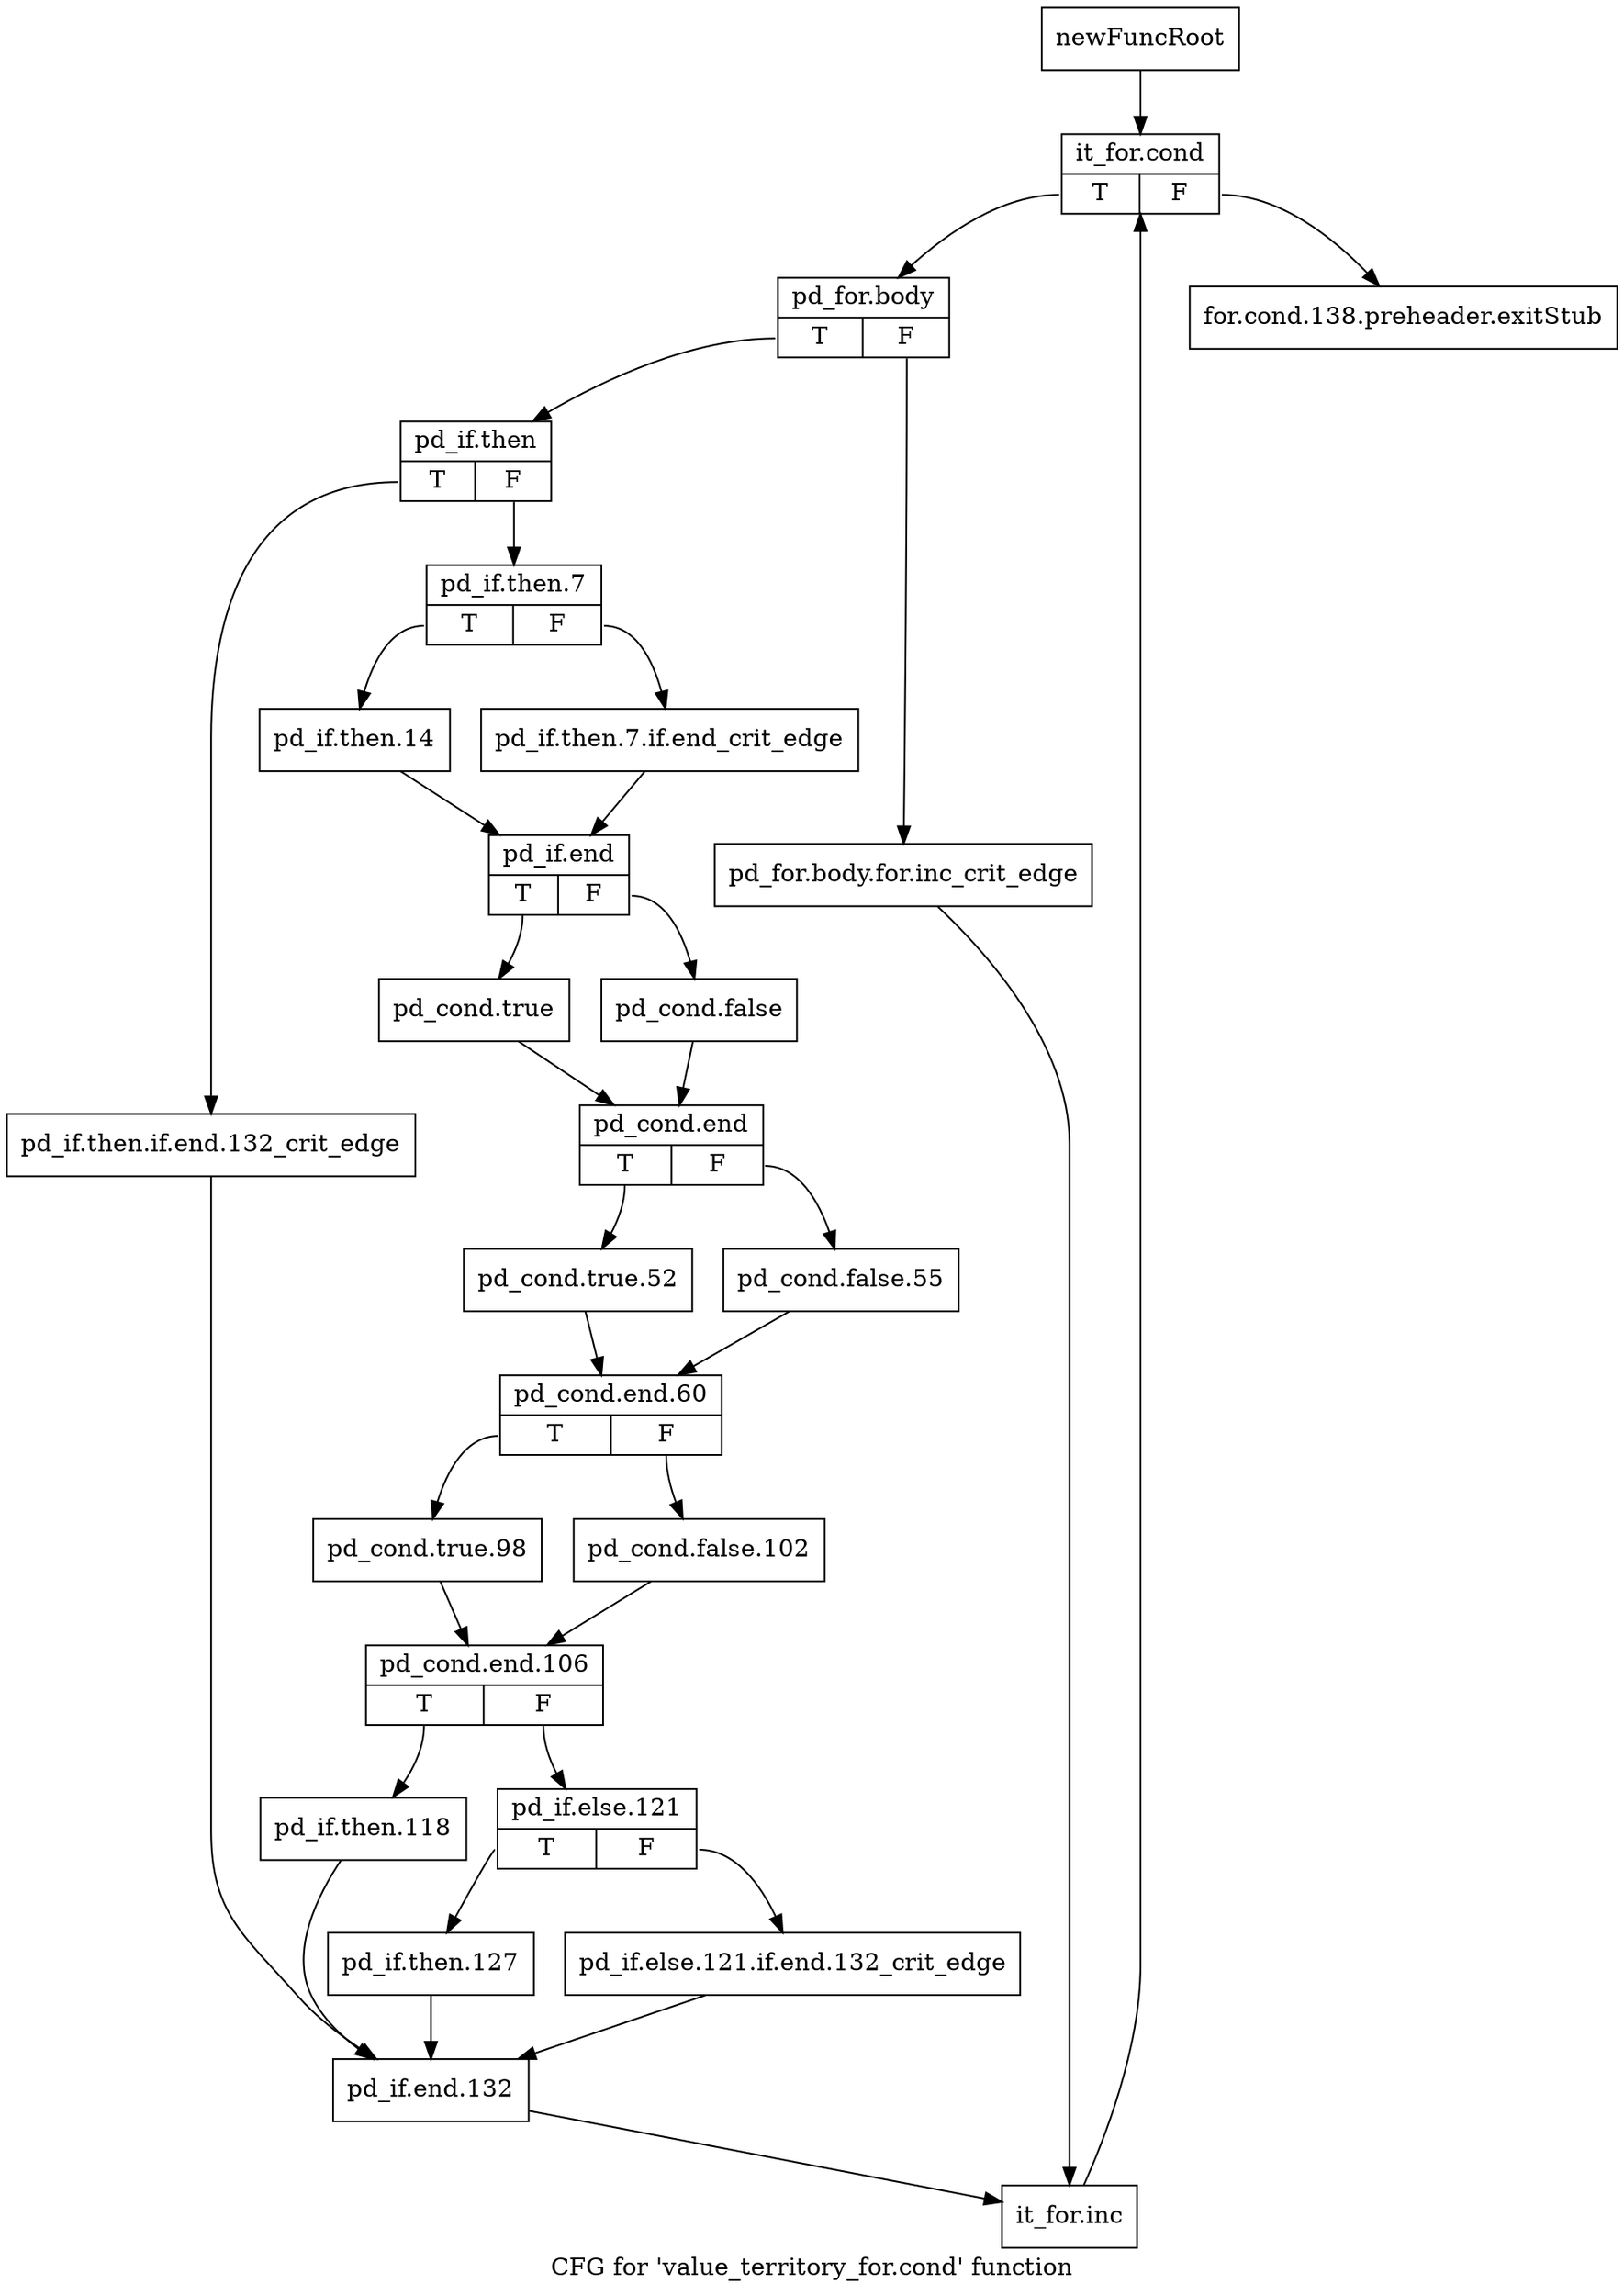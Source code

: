 digraph "CFG for 'value_territory_for.cond' function" {
	label="CFG for 'value_territory_for.cond' function";

	Node0x40227a0 [shape=record,label="{newFuncRoot}"];
	Node0x40227a0 -> Node0x402b990;
	Node0x40227f0 [shape=record,label="{for.cond.138.preheader.exitStub}"];
	Node0x402b990 [shape=record,label="{it_for.cond|{<s0>T|<s1>F}}"];
	Node0x402b990:s0 -> Node0x402b9e0;
	Node0x402b990:s1 -> Node0x40227f0;
	Node0x402b9e0 [shape=record,label="{pd_for.body|{<s0>T|<s1>F}}"];
	Node0x402b9e0:s0 -> Node0x402ba80;
	Node0x402b9e0:s1 -> Node0x402ba30;
	Node0x402ba30 [shape=record,label="{pd_for.body.for.inc_crit_edge}"];
	Node0x402ba30 -> Node0x402c0c0;
	Node0x402ba80 [shape=record,label="{pd_if.then|{<s0>T|<s1>F}}"];
	Node0x402ba80:s0 -> Node0x402c020;
	Node0x402ba80:s1 -> Node0x402bad0;
	Node0x402bad0 [shape=record,label="{pd_if.then.7|{<s0>T|<s1>F}}"];
	Node0x402bad0:s0 -> Node0x402bb70;
	Node0x402bad0:s1 -> Node0x402bb20;
	Node0x402bb20 [shape=record,label="{pd_if.then.7.if.end_crit_edge}"];
	Node0x402bb20 -> Node0x402bbc0;
	Node0x402bb70 [shape=record,label="{pd_if.then.14}"];
	Node0x402bb70 -> Node0x402bbc0;
	Node0x402bbc0 [shape=record,label="{pd_if.end|{<s0>T|<s1>F}}"];
	Node0x402bbc0:s0 -> Node0x402bc60;
	Node0x402bbc0:s1 -> Node0x402bc10;
	Node0x402bc10 [shape=record,label="{pd_cond.false}"];
	Node0x402bc10 -> Node0x402bcb0;
	Node0x402bc60 [shape=record,label="{pd_cond.true}"];
	Node0x402bc60 -> Node0x402bcb0;
	Node0x402bcb0 [shape=record,label="{pd_cond.end|{<s0>T|<s1>F}}"];
	Node0x402bcb0:s0 -> Node0x402bd50;
	Node0x402bcb0:s1 -> Node0x402bd00;
	Node0x402bd00 [shape=record,label="{pd_cond.false.55}"];
	Node0x402bd00 -> Node0x402bda0;
	Node0x402bd50 [shape=record,label="{pd_cond.true.52}"];
	Node0x402bd50 -> Node0x402bda0;
	Node0x402bda0 [shape=record,label="{pd_cond.end.60|{<s0>T|<s1>F}}"];
	Node0x402bda0:s0 -> Node0x402be40;
	Node0x402bda0:s1 -> Node0x402bdf0;
	Node0x402bdf0 [shape=record,label="{pd_cond.false.102}"];
	Node0x402bdf0 -> Node0x402be90;
	Node0x402be40 [shape=record,label="{pd_cond.true.98}"];
	Node0x402be40 -> Node0x402be90;
	Node0x402be90 [shape=record,label="{pd_cond.end.106|{<s0>T|<s1>F}}"];
	Node0x402be90:s0 -> Node0x402bfd0;
	Node0x402be90:s1 -> Node0x402bee0;
	Node0x402bee0 [shape=record,label="{pd_if.else.121|{<s0>T|<s1>F}}"];
	Node0x402bee0:s0 -> Node0x402bf80;
	Node0x402bee0:s1 -> Node0x402bf30;
	Node0x402bf30 [shape=record,label="{pd_if.else.121.if.end.132_crit_edge}"];
	Node0x402bf30 -> Node0x402c070;
	Node0x402bf80 [shape=record,label="{pd_if.then.127}"];
	Node0x402bf80 -> Node0x402c070;
	Node0x402bfd0 [shape=record,label="{pd_if.then.118}"];
	Node0x402bfd0 -> Node0x402c070;
	Node0x402c020 [shape=record,label="{pd_if.then.if.end.132_crit_edge}"];
	Node0x402c020 -> Node0x402c070;
	Node0x402c070 [shape=record,label="{pd_if.end.132}"];
	Node0x402c070 -> Node0x402c0c0;
	Node0x402c0c0 [shape=record,label="{it_for.inc}"];
	Node0x402c0c0 -> Node0x402b990;
}
